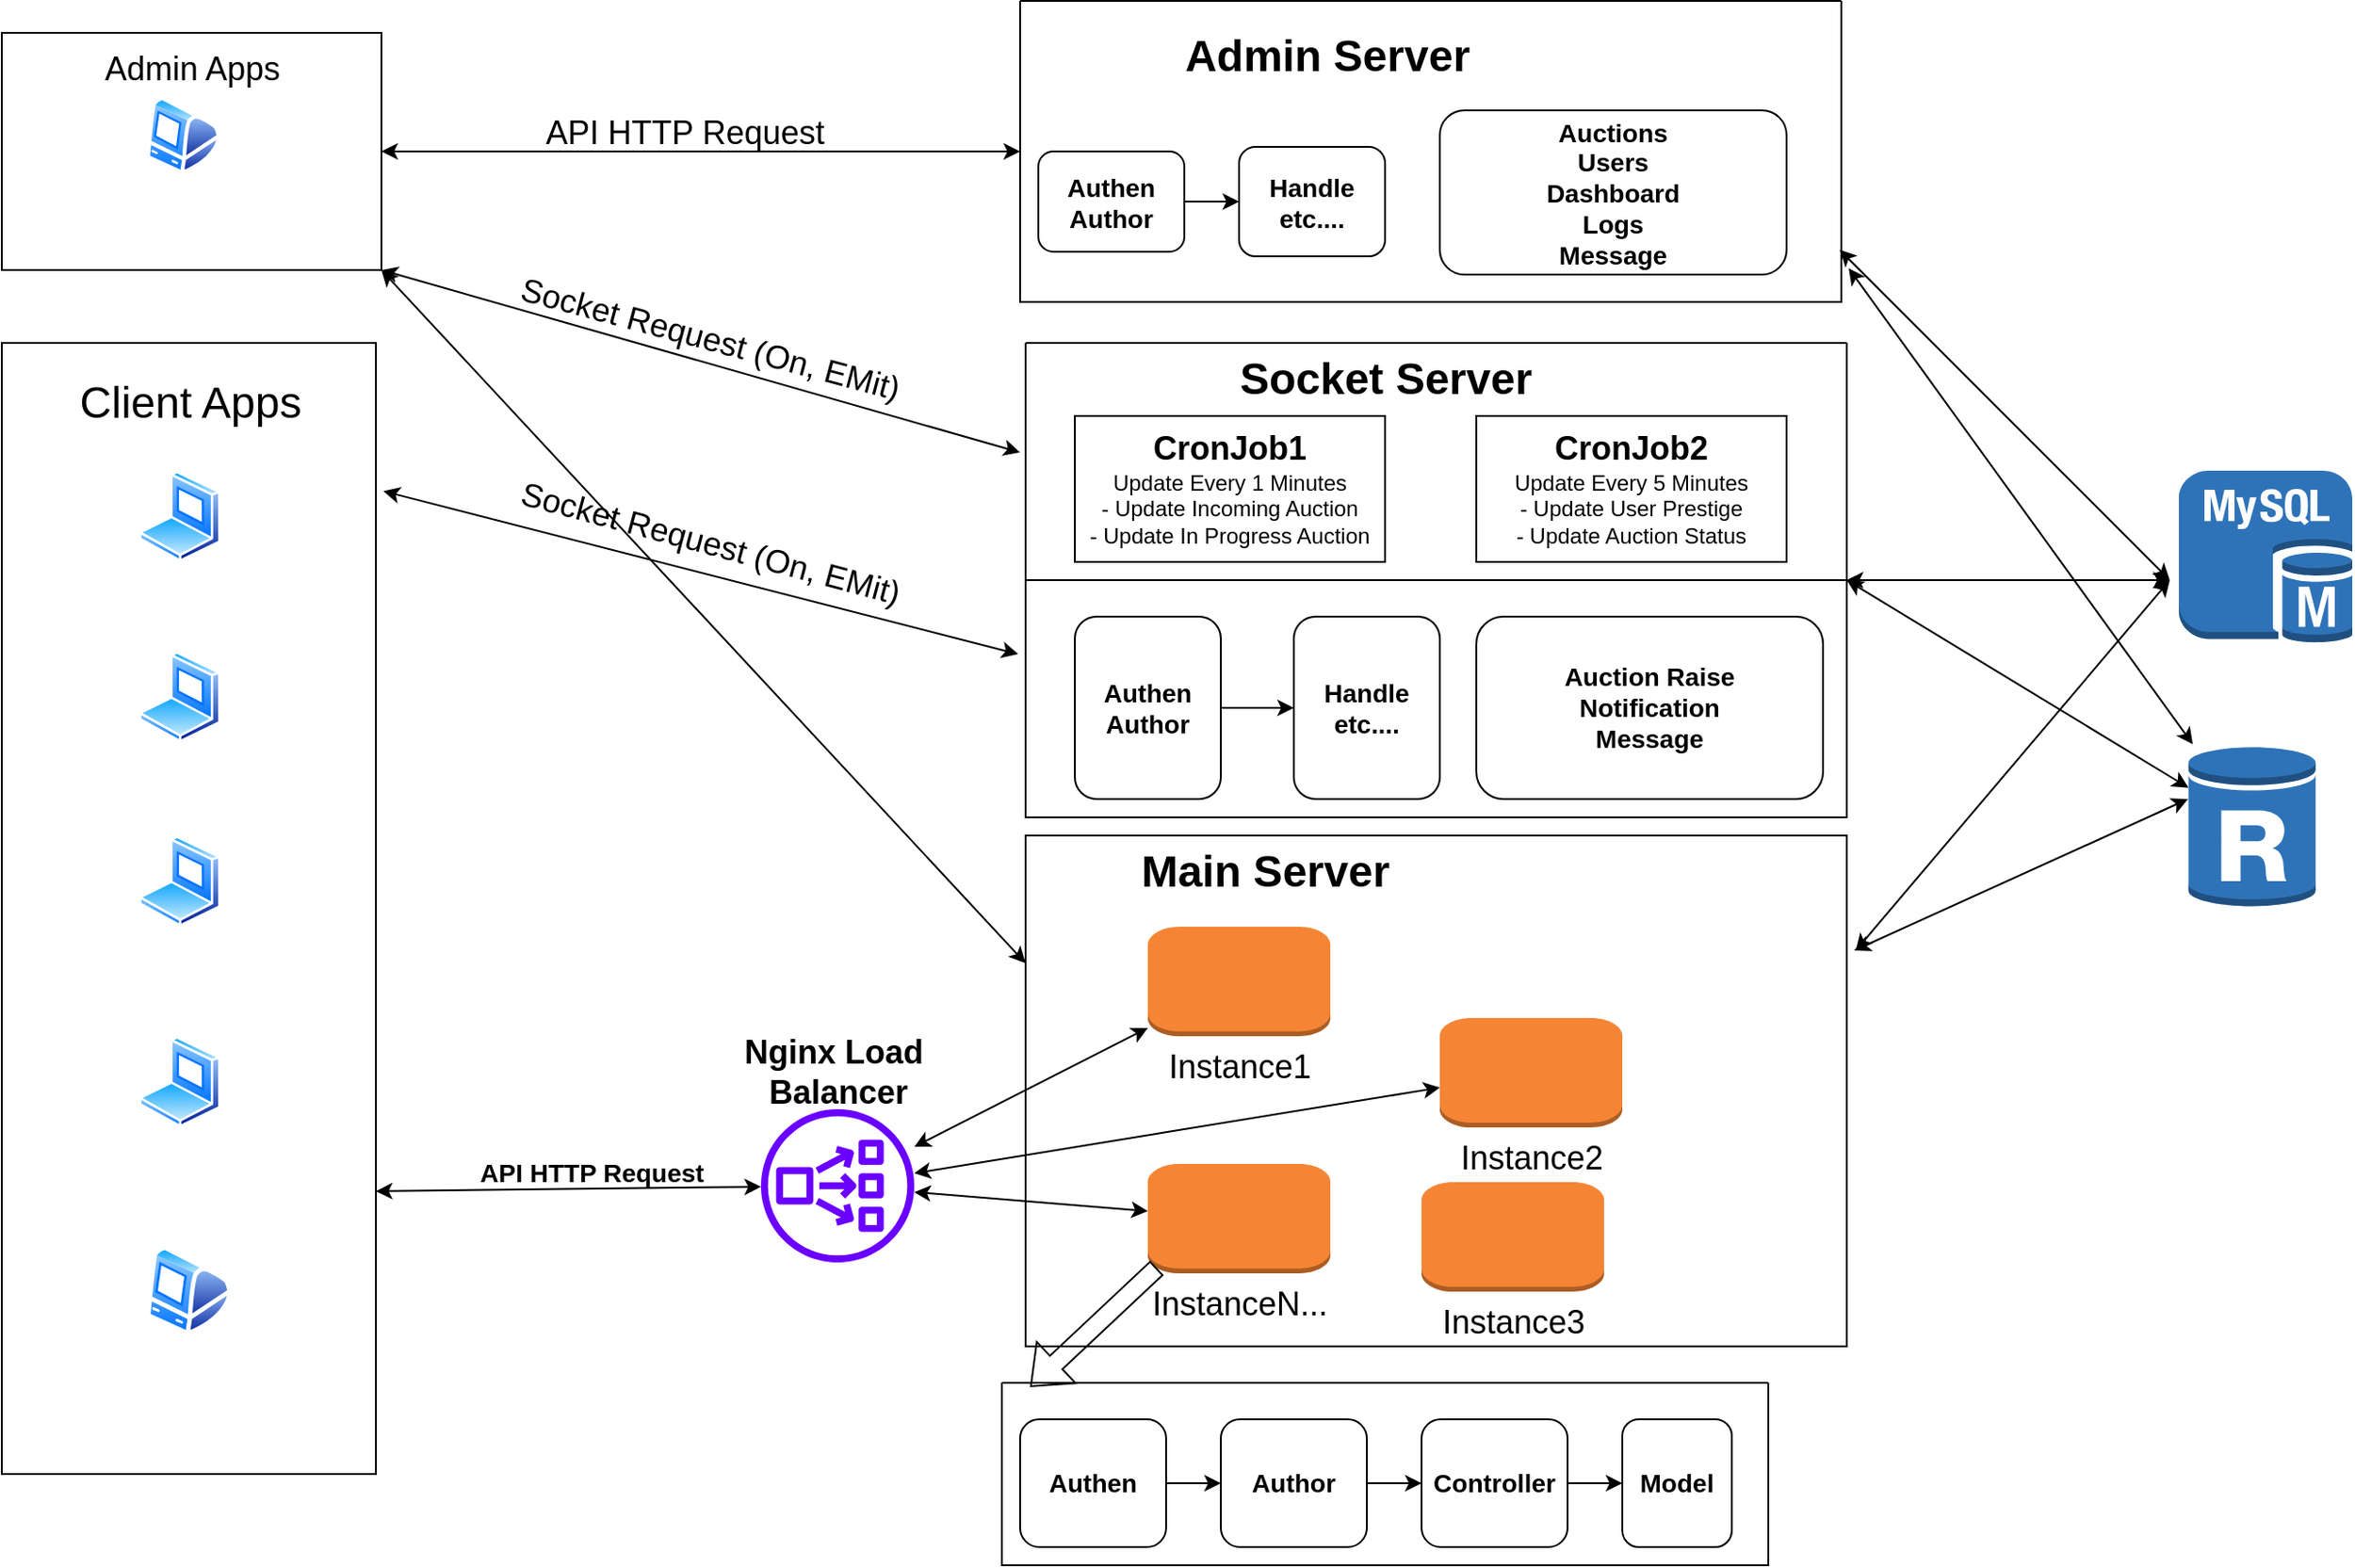 <mxfile version="21.5.1" type="device">
  <diagram name="Page-1" id="b5b7bab2-c9e2-2cf4-8b2a-24fd1a2a6d21">
    <mxGraphModel dx="2261" dy="2003" grid="1" gridSize="10" guides="1" tooltips="1" connect="1" arrows="1" fold="1" page="1" pageScale="1" pageWidth="827" pageHeight="1169" background="#ffffff" math="0" shadow="0">
      <root>
        <mxCell id="0" />
        <mxCell id="1" parent="0" />
        <mxCell id="K1kgJDvs7Ww0QvkJPQkk-11" value="" style="group" vertex="1" connectable="0" parent="1">
          <mxGeometry x="-618" y="90" width="205" height="620" as="geometry" />
        </mxCell>
        <mxCell id="K1kgJDvs7Ww0QvkJPQkk-2" value="" style="image;aspect=fixed;perimeter=ellipsePerimeter;html=1;align=center;shadow=0;dashed=0;spacingTop=3;image=img/lib/active_directory/laptop_client.svg;movable=1;resizable=1;rotatable=1;deletable=1;editable=1;locked=0;connectable=1;" vertex="1" parent="K1kgJDvs7Ww0QvkJPQkk-11">
          <mxGeometry x="75" y="70" width="45" height="50" as="geometry" />
        </mxCell>
        <mxCell id="K1kgJDvs7Ww0QvkJPQkk-3" value="" style="image;aspect=fixed;perimeter=ellipsePerimeter;html=1;align=center;shadow=0;dashed=0;spacingTop=3;image=img/lib/active_directory/laptop_client.svg;movable=1;resizable=1;rotatable=1;deletable=1;editable=1;locked=0;connectable=1;" vertex="1" parent="K1kgJDvs7Ww0QvkJPQkk-11">
          <mxGeometry x="75" y="169" width="45" height="50" as="geometry" />
        </mxCell>
        <mxCell id="K1kgJDvs7Ww0QvkJPQkk-4" value="" style="image;aspect=fixed;perimeter=ellipsePerimeter;html=1;align=center;shadow=0;dashed=0;spacingTop=3;image=img/lib/active_directory/laptop_client.svg;movable=1;resizable=1;rotatable=1;deletable=1;editable=1;locked=0;connectable=1;" vertex="1" parent="K1kgJDvs7Ww0QvkJPQkk-11">
          <mxGeometry x="75" y="270" width="45" height="50" as="geometry" />
        </mxCell>
        <mxCell id="K1kgJDvs7Ww0QvkJPQkk-5" value="" style="rounded=0;whiteSpace=wrap;html=1;fillColor=none;movable=1;resizable=1;rotatable=1;deletable=1;editable=1;locked=0;connectable=1;container=0;" vertex="1" parent="K1kgJDvs7Ww0QvkJPQkk-11">
          <mxGeometry width="205" height="620" as="geometry" />
        </mxCell>
        <mxCell id="K1kgJDvs7Ww0QvkJPQkk-7" value="&lt;font style=&quot;font-size: 24px;&quot;&gt;Client Apps&lt;/font&gt;" style="text;html=1;align=center;verticalAlign=middle;resizable=0;points=[];autosize=1;strokeColor=none;fillColor=none;" vertex="1" parent="K1kgJDvs7Ww0QvkJPQkk-11">
          <mxGeometry x="32.5" y="13" width="140" height="40" as="geometry" />
        </mxCell>
        <mxCell id="K1kgJDvs7Ww0QvkJPQkk-8" value="" style="image;aspect=fixed;perimeter=ellipsePerimeter;html=1;align=center;shadow=0;dashed=0;spacingTop=3;image=img/lib/active_directory/laptop_client.svg;" vertex="1" parent="K1kgJDvs7Ww0QvkJPQkk-11">
          <mxGeometry x="75" y="380" width="45" height="50" as="geometry" />
        </mxCell>
        <mxCell id="K1kgJDvs7Ww0QvkJPQkk-10" value="" style="image;aspect=fixed;perimeter=ellipsePerimeter;html=1;align=center;shadow=0;dashed=0;spacingTop=3;image=img/lib/active_directory/mac_client.svg;" vertex="1" parent="K1kgJDvs7Ww0QvkJPQkk-11">
          <mxGeometry x="79" y="494.5" width="47" height="50" as="geometry" />
        </mxCell>
        <mxCell id="K1kgJDvs7Ww0QvkJPQkk-13" value="&lt;font style=&quot;font-size: 18px;&quot;&gt;Instance1&lt;/font&gt;" style="outlineConnect=0;dashed=0;verticalLabelPosition=bottom;verticalAlign=top;align=center;html=1;shape=mxgraph.aws3.instance;fillColor=#F58534;gradientColor=none;" vertex="1" parent="1">
          <mxGeometry x="10" y="410" width="100" height="60" as="geometry" />
        </mxCell>
        <mxCell id="K1kgJDvs7Ww0QvkJPQkk-14" value="" style="endArrow=classic;html=1;rounded=0;exitX=1;exitY=0.75;exitDx=0;exitDy=0;startArrow=classic;startFill=1;" edge="1" parent="1" source="K1kgJDvs7Ww0QvkJPQkk-5" target="K1kgJDvs7Ww0QvkJPQkk-1">
          <mxGeometry width="50" height="50" relative="1" as="geometry">
            <mxPoint x="-250" y="400" as="sourcePoint" />
            <mxPoint x="-280" y="555" as="targetPoint" />
          </mxGeometry>
        </mxCell>
        <mxCell id="K1kgJDvs7Ww0QvkJPQkk-21" value="" style="endArrow=classic;html=1;rounded=0;startArrow=classic;startFill=1;" edge="1" parent="1" source="K1kgJDvs7Ww0QvkJPQkk-1" target="K1kgJDvs7Ww0QvkJPQkk-13">
          <mxGeometry width="50" height="50" relative="1" as="geometry">
            <mxPoint x="-50" y="400" as="sourcePoint" />
            <mxPoint y="350" as="targetPoint" />
          </mxGeometry>
        </mxCell>
        <mxCell id="K1kgJDvs7Ww0QvkJPQkk-22" value="&lt;font style=&quot;font-size: 18px;&quot;&gt;Instance2&lt;/font&gt;" style="outlineConnect=0;dashed=0;verticalLabelPosition=bottom;verticalAlign=top;align=center;html=1;shape=mxgraph.aws3.instance;fillColor=#F58534;gradientColor=none;" vertex="1" parent="1">
          <mxGeometry x="170" y="460" width="100" height="60" as="geometry" />
        </mxCell>
        <mxCell id="K1kgJDvs7Ww0QvkJPQkk-23" value="&lt;font style=&quot;font-size: 18px;&quot;&gt;InstanceN...&lt;/font&gt;" style="outlineConnect=0;dashed=0;verticalLabelPosition=bottom;verticalAlign=top;align=center;html=1;shape=mxgraph.aws3.instance;fillColor=#F58534;gradientColor=none;" vertex="1" parent="1">
          <mxGeometry x="10" y="540" width="100" height="60" as="geometry" />
        </mxCell>
        <mxCell id="K1kgJDvs7Ww0QvkJPQkk-24" value="" style="endArrow=classic;html=1;rounded=0;startArrow=classic;startFill=1;" edge="1" parent="1" source="K1kgJDvs7Ww0QvkJPQkk-1" target="K1kgJDvs7Ww0QvkJPQkk-22">
          <mxGeometry width="50" height="50" relative="1" as="geometry">
            <mxPoint x="-108" y="541" as="sourcePoint" />
            <mxPoint x="40" y="465" as="targetPoint" />
          </mxGeometry>
        </mxCell>
        <mxCell id="K1kgJDvs7Ww0QvkJPQkk-25" value="" style="endArrow=classic;html=1;rounded=0;startArrow=classic;startFill=1;" edge="1" parent="1" source="K1kgJDvs7Ww0QvkJPQkk-1" target="K1kgJDvs7Ww0QvkJPQkk-23">
          <mxGeometry width="50" height="50" relative="1" as="geometry">
            <mxPoint x="-98" y="551" as="sourcePoint" />
            <mxPoint x="40" y="550" as="targetPoint" />
          </mxGeometry>
        </mxCell>
        <mxCell id="K1kgJDvs7Ww0QvkJPQkk-16" value="&lt;font style=&quot;font-size: 18px;&quot;&gt;&lt;b&gt;Nginx Load&amp;nbsp;&lt;br&gt;Balancer&lt;/b&gt;&lt;/font&gt;" style="text;html=1;align=center;verticalAlign=middle;resizable=0;points=[];autosize=1;strokeColor=none;fillColor=none;" vertex="1" parent="1">
          <mxGeometry x="-225" y="460" width="130" height="60" as="geometry" />
        </mxCell>
        <mxCell id="K1kgJDvs7Ww0QvkJPQkk-19" value="" style="group" vertex="1" connectable="0" parent="1">
          <mxGeometry x="-370" y="510" width="252" height="84" as="geometry" />
        </mxCell>
        <mxCell id="K1kgJDvs7Ww0QvkJPQkk-18" value="&lt;font style=&quot;font-size: 14px;&quot;&gt;&lt;b&gt;API HTTP Request&lt;/b&gt;&lt;/font&gt;" style="text;html=1;align=center;verticalAlign=middle;resizable=0;points=[];autosize=1;strokeColor=none;fillColor=none;" vertex="1" parent="K1kgJDvs7Ww0QvkJPQkk-19">
          <mxGeometry y="20" width="150" height="30" as="geometry" />
        </mxCell>
        <mxCell id="K1kgJDvs7Ww0QvkJPQkk-1" value="" style="outlineConnect=0;dashed=0;verticalLabelPosition=bottom;verticalAlign=top;align=center;html=1;fontSize=12;fontStyle=0;aspect=fixed;pointerEvents=1;shape=mxgraph.aws4.network_load_balancer;fillColor=#6a00ff;strokeColor=#3700CC;fontColor=#ffffff;" vertex="1" parent="K1kgJDvs7Ww0QvkJPQkk-19">
          <mxGeometry x="168" width="84" height="84" as="geometry" />
        </mxCell>
        <mxCell id="K1kgJDvs7Ww0QvkJPQkk-30" value="" style="shape=flexArrow;endArrow=classic;html=1;rounded=0;entryX=0.037;entryY=0.022;entryDx=0;entryDy=0;entryPerimeter=0;exitX=0.05;exitY=0.95;exitDx=0;exitDy=0;exitPerimeter=0;" edge="1" parent="1" source="K1kgJDvs7Ww0QvkJPQkk-23" target="K1kgJDvs7Ww0QvkJPQkk-33">
          <mxGeometry width="50" height="50" relative="1" as="geometry">
            <mxPoint x="180" y="380" as="sourcePoint" />
            <mxPoint x="230" y="330" as="targetPoint" />
          </mxGeometry>
        </mxCell>
        <mxCell id="K1kgJDvs7Ww0QvkJPQkk-52" value="&lt;b&gt;&lt;font style=&quot;font-size: 24px;&quot;&gt;Main Server&lt;/font&gt;&lt;/b&gt;" style="text;html=1;align=center;verticalAlign=middle;resizable=0;points=[];autosize=1;strokeColor=none;fillColor=none;" vertex="1" parent="1">
          <mxGeometry x="-6.5" y="360" width="160" height="40" as="geometry" />
        </mxCell>
        <mxCell id="K1kgJDvs7Ww0QvkJPQkk-63" value="" style="endArrow=classic;startArrow=classic;html=1;rounded=0;exitX=1.02;exitY=0.131;exitDx=0;exitDy=0;exitPerimeter=0;entryX=-0.009;entryY=0.656;entryDx=0;entryDy=0;entryPerimeter=0;" edge="1" parent="1" source="K1kgJDvs7Ww0QvkJPQkk-5" target="K1kgJDvs7Ww0QvkJPQkk-43">
          <mxGeometry width="50" height="50" relative="1" as="geometry">
            <mxPoint x="70" y="330" as="sourcePoint" />
            <mxPoint x="120" y="280" as="targetPoint" />
          </mxGeometry>
        </mxCell>
        <mxCell id="K1kgJDvs7Ww0QvkJPQkk-65" value="&lt;font style=&quot;font-size: 18px;&quot;&gt;Socket Request (On, EMit)&lt;/font&gt;" style="text;html=1;align=center;verticalAlign=middle;resizable=0;points=[];autosize=1;strokeColor=none;fillColor=none;rotation=15;" vertex="1" parent="1">
          <mxGeometry x="-350" y="180" width="240" height="40" as="geometry" />
        </mxCell>
        <mxCell id="K1kgJDvs7Ww0QvkJPQkk-70" value="" style="group" vertex="1" connectable="0" parent="1">
          <mxGeometry x="-618" y="-80" width="208" height="130" as="geometry" />
        </mxCell>
        <mxCell id="K1kgJDvs7Ww0QvkJPQkk-67" value="" style="image;aspect=fixed;perimeter=ellipsePerimeter;html=1;align=center;shadow=0;dashed=0;spacingTop=3;image=img/lib/active_directory/mac_client.svg;" vertex="1" parent="K1kgJDvs7Ww0QvkJPQkk-70">
          <mxGeometry x="79" y="34.667" width="40.733" height="43.333" as="geometry" />
        </mxCell>
        <mxCell id="K1kgJDvs7Ww0QvkJPQkk-68" value="" style="rounded=0;whiteSpace=wrap;html=1;fillColor=none;" vertex="1" parent="K1kgJDvs7Ww0QvkJPQkk-70">
          <mxGeometry width="208" height="130" as="geometry" />
        </mxCell>
        <mxCell id="K1kgJDvs7Ww0QvkJPQkk-69" value="&lt;font style=&quot;font-size: 18px;&quot;&gt;Admin Apps&lt;/font&gt;" style="text;html=1;align=center;verticalAlign=middle;resizable=0;points=[];autosize=1;strokeColor=none;fillColor=none;" vertex="1" parent="K1kgJDvs7Ww0QvkJPQkk-70">
          <mxGeometry x="44" width="120" height="40" as="geometry" />
        </mxCell>
        <mxCell id="K1kgJDvs7Ww0QvkJPQkk-98" value="&lt;font style=&quot;font-size: 18px;&quot;&gt;Socket Request (On, EMit)&lt;/font&gt;" style="text;html=1;align=center;verticalAlign=middle;resizable=0;points=[];autosize=1;strokeColor=none;fillColor=none;rotation=15;" vertex="1" parent="1">
          <mxGeometry x="-350" y="67.5" width="240" height="40" as="geometry" />
        </mxCell>
        <mxCell id="K1kgJDvs7Ww0QvkJPQkk-99" value="" style="endArrow=classic;startArrow=classic;html=1;rounded=0;exitX=1;exitY=1;exitDx=0;exitDy=0;" edge="1" parent="1" source="K1kgJDvs7Ww0QvkJPQkk-68">
          <mxGeometry width="50" height="50" relative="1" as="geometry">
            <mxPoint x="-399" y="216" as="sourcePoint" />
            <mxPoint x="-60" y="150" as="targetPoint" />
          </mxGeometry>
        </mxCell>
        <mxCell id="K1kgJDvs7Ww0QvkJPQkk-100" value="" style="rounded=0;whiteSpace=wrap;html=1;fillColor=none;" vertex="1" parent="1">
          <mxGeometry x="-57" y="360" width="450" height="280" as="geometry" />
        </mxCell>
        <mxCell id="K1kgJDvs7Ww0QvkJPQkk-101" value="" style="endArrow=classic;startArrow=classic;html=1;rounded=0;exitX=1;exitY=0.5;exitDx=0;exitDy=0;entryX=0;entryY=0.5;entryDx=0;entryDy=0;" edge="1" parent="1" source="K1kgJDvs7Ww0QvkJPQkk-68" target="K1kgJDvs7Ww0QvkJPQkk-89">
          <mxGeometry width="50" height="50" relative="1" as="geometry">
            <mxPoint x="-396" y="-11" as="sourcePoint" />
            <mxPoint x="-60" y="-120" as="targetPoint" />
          </mxGeometry>
        </mxCell>
        <mxCell id="K1kgJDvs7Ww0QvkJPQkk-102" value="&lt;font style=&quot;font-size: 18px;&quot;&gt;API HTTP Request&lt;/font&gt;" style="text;html=1;align=center;verticalAlign=middle;resizable=0;points=[];autosize=1;strokeColor=none;fillColor=none;" vertex="1" parent="1">
          <mxGeometry x="-334" y="-45" width="180" height="40" as="geometry" />
        </mxCell>
        <mxCell id="K1kgJDvs7Ww0QvkJPQkk-103" value="" style="group" vertex="1" connectable="0" parent="1">
          <mxGeometry x="-60" y="-97.5" width="450" height="165" as="geometry" />
        </mxCell>
        <mxCell id="K1kgJDvs7Ww0QvkJPQkk-89" value="" style="swimlane;startSize=0;fontSize=14;fontStyle=1;container=0;" vertex="1" parent="K1kgJDvs7Ww0QvkJPQkk-103">
          <mxGeometry width="450" height="165" as="geometry" />
        </mxCell>
        <mxCell id="K1kgJDvs7Ww0QvkJPQkk-90" value="Authen&lt;br&gt;Author" style="rounded=1;whiteSpace=wrap;html=1;fillColor=none;fontSize=14;fontStyle=1;container=0;" vertex="1" parent="K1kgJDvs7Ww0QvkJPQkk-89">
          <mxGeometry x="10" y="82.5" width="80" height="55" as="geometry" />
        </mxCell>
        <mxCell id="K1kgJDvs7Ww0QvkJPQkk-93" value="Handle&lt;br&gt;etc...." style="rounded=1;whiteSpace=wrap;html=1;fillColor=none;fontSize=14;fontStyle=1;container=0;" vertex="1" parent="K1kgJDvs7Ww0QvkJPQkk-89">
          <mxGeometry x="120" y="80" width="80" height="60" as="geometry" />
        </mxCell>
        <mxCell id="K1kgJDvs7Ww0QvkJPQkk-91" value="" style="endArrow=classic;html=1;rounded=0;exitX=1;exitY=0.5;exitDx=0;exitDy=0;entryX=0;entryY=0.5;entryDx=0;entryDy=0;fontSize=14;fontStyle=1" edge="1" parent="K1kgJDvs7Ww0QvkJPQkk-89" source="K1kgJDvs7Ww0QvkJPQkk-90" target="K1kgJDvs7Ww0QvkJPQkk-93">
          <mxGeometry width="50" height="50" relative="1" as="geometry">
            <mxPoint x="-177" y="200" as="sourcePoint" />
            <mxPoint x="149" y="150" as="targetPoint" />
          </mxGeometry>
        </mxCell>
        <mxCell id="K1kgJDvs7Ww0QvkJPQkk-94" value="Auctions&lt;br&gt;Users&lt;br&gt;Dashboard&lt;br&gt;Logs&lt;br&gt;Message&lt;br&gt;" style="rounded=1;whiteSpace=wrap;html=1;fillColor=none;fontSize=14;fontStyle=1" vertex="1" parent="K1kgJDvs7Ww0QvkJPQkk-89">
          <mxGeometry x="230" y="60" width="190" height="90" as="geometry" />
        </mxCell>
        <mxCell id="K1kgJDvs7Ww0QvkJPQkk-92" value="&lt;b&gt;&lt;font style=&quot;font-size: 24px;&quot;&gt;Admin Server&lt;/font&gt;&lt;/b&gt;" style="text;html=1;align=center;verticalAlign=middle;resizable=0;points=[];autosize=1;strokeColor=none;fillColor=none;container=0;" vertex="1" parent="K1kgJDvs7Ww0QvkJPQkk-103">
          <mxGeometry x="78" y="10" width="180" height="40" as="geometry" />
        </mxCell>
        <mxCell id="K1kgJDvs7Ww0QvkJPQkk-106" value="" style="group" vertex="1" connectable="0" parent="1">
          <mxGeometry x="-57" y="90" width="497" height="260" as="geometry" />
        </mxCell>
        <mxCell id="K1kgJDvs7Ww0QvkJPQkk-43" value="" style="swimlane;startSize=0;fontSize=14;fontStyle=1;container=0;" vertex="1" parent="K1kgJDvs7Ww0QvkJPQkk-106">
          <mxGeometry width="450" height="260" as="geometry" />
        </mxCell>
        <mxCell id="K1kgJDvs7Ww0QvkJPQkk-60" value="Auction Raise&lt;br&gt;Notification&lt;br&gt;Message" style="rounded=1;whiteSpace=wrap;html=1;fillColor=none;fontSize=14;fontStyle=1;container=0;" vertex="1" parent="K1kgJDvs7Ww0QvkJPQkk-43">
          <mxGeometry x="247" y="150" width="190" height="100" as="geometry" />
        </mxCell>
        <mxCell id="K1kgJDvs7Ww0QvkJPQkk-54" value="Handle&lt;br&gt;etc...." style="rounded=1;whiteSpace=wrap;html=1;fillColor=none;fontSize=14;fontStyle=1;container=0;" vertex="1" parent="K1kgJDvs7Ww0QvkJPQkk-43">
          <mxGeometry x="147" y="150" width="80" height="100" as="geometry" />
        </mxCell>
        <mxCell id="K1kgJDvs7Ww0QvkJPQkk-44" value="Authen&lt;br&gt;Author" style="rounded=1;whiteSpace=wrap;html=1;fillColor=none;fontSize=14;fontStyle=1;container=0;" vertex="1" parent="K1kgJDvs7Ww0QvkJPQkk-43">
          <mxGeometry x="27" y="150" width="80" height="100" as="geometry" />
        </mxCell>
        <mxCell id="K1kgJDvs7Ww0QvkJPQkk-47" value="" style="endArrow=classic;html=1;rounded=0;exitX=1;exitY=0.5;exitDx=0;exitDy=0;entryX=0;entryY=0.5;entryDx=0;entryDy=0;fontSize=14;fontStyle=1" edge="1" parent="K1kgJDvs7Ww0QvkJPQkk-43" source="K1kgJDvs7Ww0QvkJPQkk-44" target="K1kgJDvs7Ww0QvkJPQkk-54">
          <mxGeometry width="50" height="50" relative="1" as="geometry">
            <mxPoint x="-180" y="200" as="sourcePoint" />
            <mxPoint x="146" y="150" as="targetPoint" />
          </mxGeometry>
        </mxCell>
        <mxCell id="K1kgJDvs7Ww0QvkJPQkk-53" value="&lt;b&gt;&lt;font style=&quot;font-size: 24px;&quot;&gt;Socket Server&lt;/font&gt;&lt;/b&gt;" style="text;html=1;align=center;verticalAlign=middle;resizable=0;points=[];autosize=1;strokeColor=none;fillColor=none;container=0;" vertex="1" parent="K1kgJDvs7Ww0QvkJPQkk-43">
          <mxGeometry x="107" width="180" height="40" as="geometry" />
        </mxCell>
        <mxCell id="K1kgJDvs7Ww0QvkJPQkk-61" value="&lt;b&gt;&lt;font style=&quot;font-size: 18px;&quot;&gt;CronJob1&lt;/font&gt;&lt;/b&gt;&lt;br&gt;Update Every 1 Minutes&lt;br&gt;- Update Incoming Auction&lt;br&gt;- Update In Progress Auction" style="rounded=0;whiteSpace=wrap;html=1;container=0;" vertex="1" parent="K1kgJDvs7Ww0QvkJPQkk-43">
          <mxGeometry x="27" y="40" width="170" height="80" as="geometry" />
        </mxCell>
        <mxCell id="K1kgJDvs7Ww0QvkJPQkk-62" value="&lt;b&gt;&lt;font style=&quot;font-size: 18px;&quot;&gt;CronJob2&lt;/font&gt;&lt;/b&gt;&lt;br&gt;Update Every 5 Minutes&lt;br&gt;- Update User Prestige&lt;br&gt;- Update Auction Status" style="rounded=0;whiteSpace=wrap;html=1;container=0;" vertex="1" parent="K1kgJDvs7Ww0QvkJPQkk-43">
          <mxGeometry x="247" y="40" width="170" height="80" as="geometry" />
        </mxCell>
        <mxCell id="K1kgJDvs7Ww0QvkJPQkk-59" value="" style="endArrow=none;html=1;rounded=0;exitX=0;exitY=0.5;exitDx=0;exitDy=0;entryX=1;entryY=0.5;entryDx=0;entryDy=0;" edge="1" parent="K1kgJDvs7Ww0QvkJPQkk-106" source="K1kgJDvs7Ww0QvkJPQkk-43" target="K1kgJDvs7Ww0QvkJPQkk-43">
          <mxGeometry width="50" height="50" relative="1" as="geometry">
            <mxPoint x="67" y="450" as="sourcePoint" />
            <mxPoint x="117" y="400" as="targetPoint" />
          </mxGeometry>
        </mxCell>
        <mxCell id="K1kgJDvs7Ww0QvkJPQkk-111" value="&lt;font style=&quot;font-size: 18px;&quot;&gt;Instance3&lt;/font&gt;" style="outlineConnect=0;dashed=0;verticalLabelPosition=bottom;verticalAlign=top;align=center;html=1;shape=mxgraph.aws3.instance;fillColor=#F58534;gradientColor=none;" vertex="1" parent="1">
          <mxGeometry x="160" y="550" width="100" height="60" as="geometry" />
        </mxCell>
        <mxCell id="K1kgJDvs7Ww0QvkJPQkk-115" value="" style="group" vertex="1" connectable="0" parent="1">
          <mxGeometry x="-70" y="660" width="420" height="100" as="geometry" />
        </mxCell>
        <mxCell id="K1kgJDvs7Ww0QvkJPQkk-33" value="" style="swimlane;startSize=0;fontSize=14;fontStyle=1" vertex="1" parent="K1kgJDvs7Ww0QvkJPQkk-115">
          <mxGeometry width="420" height="100" as="geometry" />
        </mxCell>
        <mxCell id="K1kgJDvs7Ww0QvkJPQkk-34" value="Authen" style="rounded=1;whiteSpace=wrap;html=1;fillColor=none;fontSize=14;fontStyle=1" vertex="1" parent="K1kgJDvs7Ww0QvkJPQkk-33">
          <mxGeometry x="10" y="20" width="80" height="70" as="geometry" />
        </mxCell>
        <mxCell id="K1kgJDvs7Ww0QvkJPQkk-36" value="Controller" style="rounded=1;whiteSpace=wrap;html=1;fillColor=none;fontSize=14;fontStyle=1" vertex="1" parent="K1kgJDvs7Ww0QvkJPQkk-33">
          <mxGeometry x="230" y="20" width="80" height="70" as="geometry" />
        </mxCell>
        <mxCell id="K1kgJDvs7Ww0QvkJPQkk-39" value="Model" style="rounded=1;whiteSpace=wrap;html=1;fillColor=none;fontSize=14;fontStyle=1" vertex="1" parent="K1kgJDvs7Ww0QvkJPQkk-33">
          <mxGeometry x="340" y="20" width="60" height="70" as="geometry" />
        </mxCell>
        <mxCell id="K1kgJDvs7Ww0QvkJPQkk-40" value="" style="endArrow=classic;html=1;rounded=0;entryX=0;entryY=0.5;entryDx=0;entryDy=0;exitX=1;exitY=0.5;exitDx=0;exitDy=0;fontSize=14;fontStyle=1" edge="1" parent="K1kgJDvs7Ww0QvkJPQkk-33" source="K1kgJDvs7Ww0QvkJPQkk-36" target="K1kgJDvs7Ww0QvkJPQkk-39">
          <mxGeometry width="50" height="50" relative="1" as="geometry">
            <mxPoint x="204" y="80" as="sourcePoint" />
            <mxPoint x="240" y="80" as="targetPoint" />
          </mxGeometry>
        </mxCell>
        <mxCell id="K1kgJDvs7Ww0QvkJPQkk-35" value="Author" style="rounded=1;whiteSpace=wrap;html=1;fillColor=none;fontSize=14;fontStyle=1" vertex="1" parent="K1kgJDvs7Ww0QvkJPQkk-115">
          <mxGeometry x="120" y="20" width="80" height="70" as="geometry" />
        </mxCell>
        <mxCell id="K1kgJDvs7Ww0QvkJPQkk-37" value="" style="endArrow=classic;html=1;rounded=0;exitX=1;exitY=0.5;exitDx=0;exitDy=0;entryX=0;entryY=0.5;entryDx=0;entryDy=0;fontSize=14;fontStyle=1" edge="1" parent="K1kgJDvs7Ww0QvkJPQkk-115" source="K1kgJDvs7Ww0QvkJPQkk-34" target="K1kgJDvs7Ww0QvkJPQkk-35">
          <mxGeometry width="50" height="50" relative="1" as="geometry">
            <mxPoint x="-180" y="200" as="sourcePoint" />
            <mxPoint x="-130" y="150" as="targetPoint" />
          </mxGeometry>
        </mxCell>
        <mxCell id="K1kgJDvs7Ww0QvkJPQkk-38" value="" style="endArrow=classic;html=1;rounded=0;entryX=0;entryY=0.5;entryDx=0;entryDy=0;exitX=1;exitY=0.5;exitDx=0;exitDy=0;fontSize=14;fontStyle=1" edge="1" parent="K1kgJDvs7Ww0QvkJPQkk-115" source="K1kgJDvs7Ww0QvkJPQkk-35" target="K1kgJDvs7Ww0QvkJPQkk-36">
          <mxGeometry width="50" height="50" relative="1" as="geometry">
            <mxPoint x="200" y="70" as="sourcePoint" />
            <mxPoint x="124" y="80" as="targetPoint" />
          </mxGeometry>
        </mxCell>
        <mxCell id="K1kgJDvs7Ww0QvkJPQkk-116" value="" style="endArrow=classic;startArrow=classic;html=1;rounded=0;exitX=1;exitY=1;exitDx=0;exitDy=0;entryX=0;entryY=0.25;entryDx=0;entryDy=0;" edge="1" parent="1" source="K1kgJDvs7Ww0QvkJPQkk-68" target="K1kgJDvs7Ww0QvkJPQkk-100">
          <mxGeometry width="50" height="50" relative="1" as="geometry">
            <mxPoint x="-400" y="-5" as="sourcePoint" />
            <mxPoint x="-50" y="-5" as="targetPoint" />
          </mxGeometry>
        </mxCell>
        <mxCell id="K1kgJDvs7Ww0QvkJPQkk-120" value="" style="outlineConnect=0;dashed=0;verticalLabelPosition=bottom;verticalAlign=top;align=center;html=1;shape=mxgraph.aws3.rds_db_instance_read_replica;fillColor=#2E73B8;gradientColor=none;" vertex="1" parent="1">
          <mxGeometry x="580.25" y="310" width="69.75" height="90" as="geometry" />
        </mxCell>
        <mxCell id="K1kgJDvs7Ww0QvkJPQkk-122" value="" style="outlineConnect=0;dashed=0;verticalLabelPosition=bottom;verticalAlign=top;align=center;html=1;shape=mxgraph.aws3.mysql_db_instance;fillColor=#2E73B8;gradientColor=none;" vertex="1" parent="1">
          <mxGeometry x="575" y="160" width="95" height="94.5" as="geometry" />
        </mxCell>
        <mxCell id="K1kgJDvs7Ww0QvkJPQkk-125" value="" style="endArrow=classic;startArrow=classic;html=1;rounded=0;entryX=0.998;entryY=0.827;entryDx=0;entryDy=0;entryPerimeter=0;" edge="1" parent="1" target="K1kgJDvs7Ww0QvkJPQkk-89">
          <mxGeometry width="50" height="50" relative="1" as="geometry">
            <mxPoint x="570" y="220" as="sourcePoint" />
            <mxPoint x="110" y="300" as="targetPoint" />
          </mxGeometry>
        </mxCell>
        <mxCell id="K1kgJDvs7Ww0QvkJPQkk-126" value="" style="endArrow=classic;startArrow=classic;html=1;rounded=0;exitX=1;exitY=0.5;exitDx=0;exitDy=0;" edge="1" parent="1" source="K1kgJDvs7Ww0QvkJPQkk-43">
          <mxGeometry width="50" height="50" relative="1" as="geometry">
            <mxPoint x="-390" y="5" as="sourcePoint" />
            <mxPoint x="570" y="220" as="targetPoint" />
          </mxGeometry>
        </mxCell>
        <mxCell id="K1kgJDvs7Ww0QvkJPQkk-127" value="" style="endArrow=classic;startArrow=classic;html=1;rounded=0;exitX=1.009;exitY=0.888;exitDx=0;exitDy=0;exitPerimeter=0;" edge="1" parent="1" source="K1kgJDvs7Ww0QvkJPQkk-89" target="K1kgJDvs7Ww0QvkJPQkk-120">
          <mxGeometry width="50" height="50" relative="1" as="geometry">
            <mxPoint x="-380" y="15" as="sourcePoint" />
            <mxPoint x="-30" y="15" as="targetPoint" />
          </mxGeometry>
        </mxCell>
        <mxCell id="K1kgJDvs7Ww0QvkJPQkk-128" value="" style="endArrow=classic;startArrow=classic;html=1;rounded=0;exitX=1;exitY=0.5;exitDx=0;exitDy=0;" edge="1" parent="1" source="K1kgJDvs7Ww0QvkJPQkk-43" target="K1kgJDvs7Ww0QvkJPQkk-120">
          <mxGeometry width="50" height="50" relative="1" as="geometry">
            <mxPoint x="-370" y="25" as="sourcePoint" />
            <mxPoint x="-20" y="25" as="targetPoint" />
          </mxGeometry>
        </mxCell>
        <mxCell id="K1kgJDvs7Ww0QvkJPQkk-129" value="" style="endArrow=classic;startArrow=classic;html=1;rounded=0;exitX=1.009;exitY=0.225;exitDx=0;exitDy=0;exitPerimeter=0;" edge="1" parent="1" source="K1kgJDvs7Ww0QvkJPQkk-100">
          <mxGeometry width="50" height="50" relative="1" as="geometry">
            <mxPoint x="403" y="230" as="sourcePoint" />
            <mxPoint x="580" y="340" as="targetPoint" />
          </mxGeometry>
        </mxCell>
        <mxCell id="K1kgJDvs7Ww0QvkJPQkk-130" value="" style="endArrow=classic;startArrow=classic;html=1;rounded=0;exitX=1.011;exitY=0.225;exitDx=0;exitDy=0;exitPerimeter=0;" edge="1" parent="1" source="K1kgJDvs7Ww0QvkJPQkk-100">
          <mxGeometry width="50" height="50" relative="1" as="geometry">
            <mxPoint x="413" y="240" as="sourcePoint" />
            <mxPoint x="570" y="220" as="targetPoint" />
          </mxGeometry>
        </mxCell>
      </root>
    </mxGraphModel>
  </diagram>
</mxfile>
